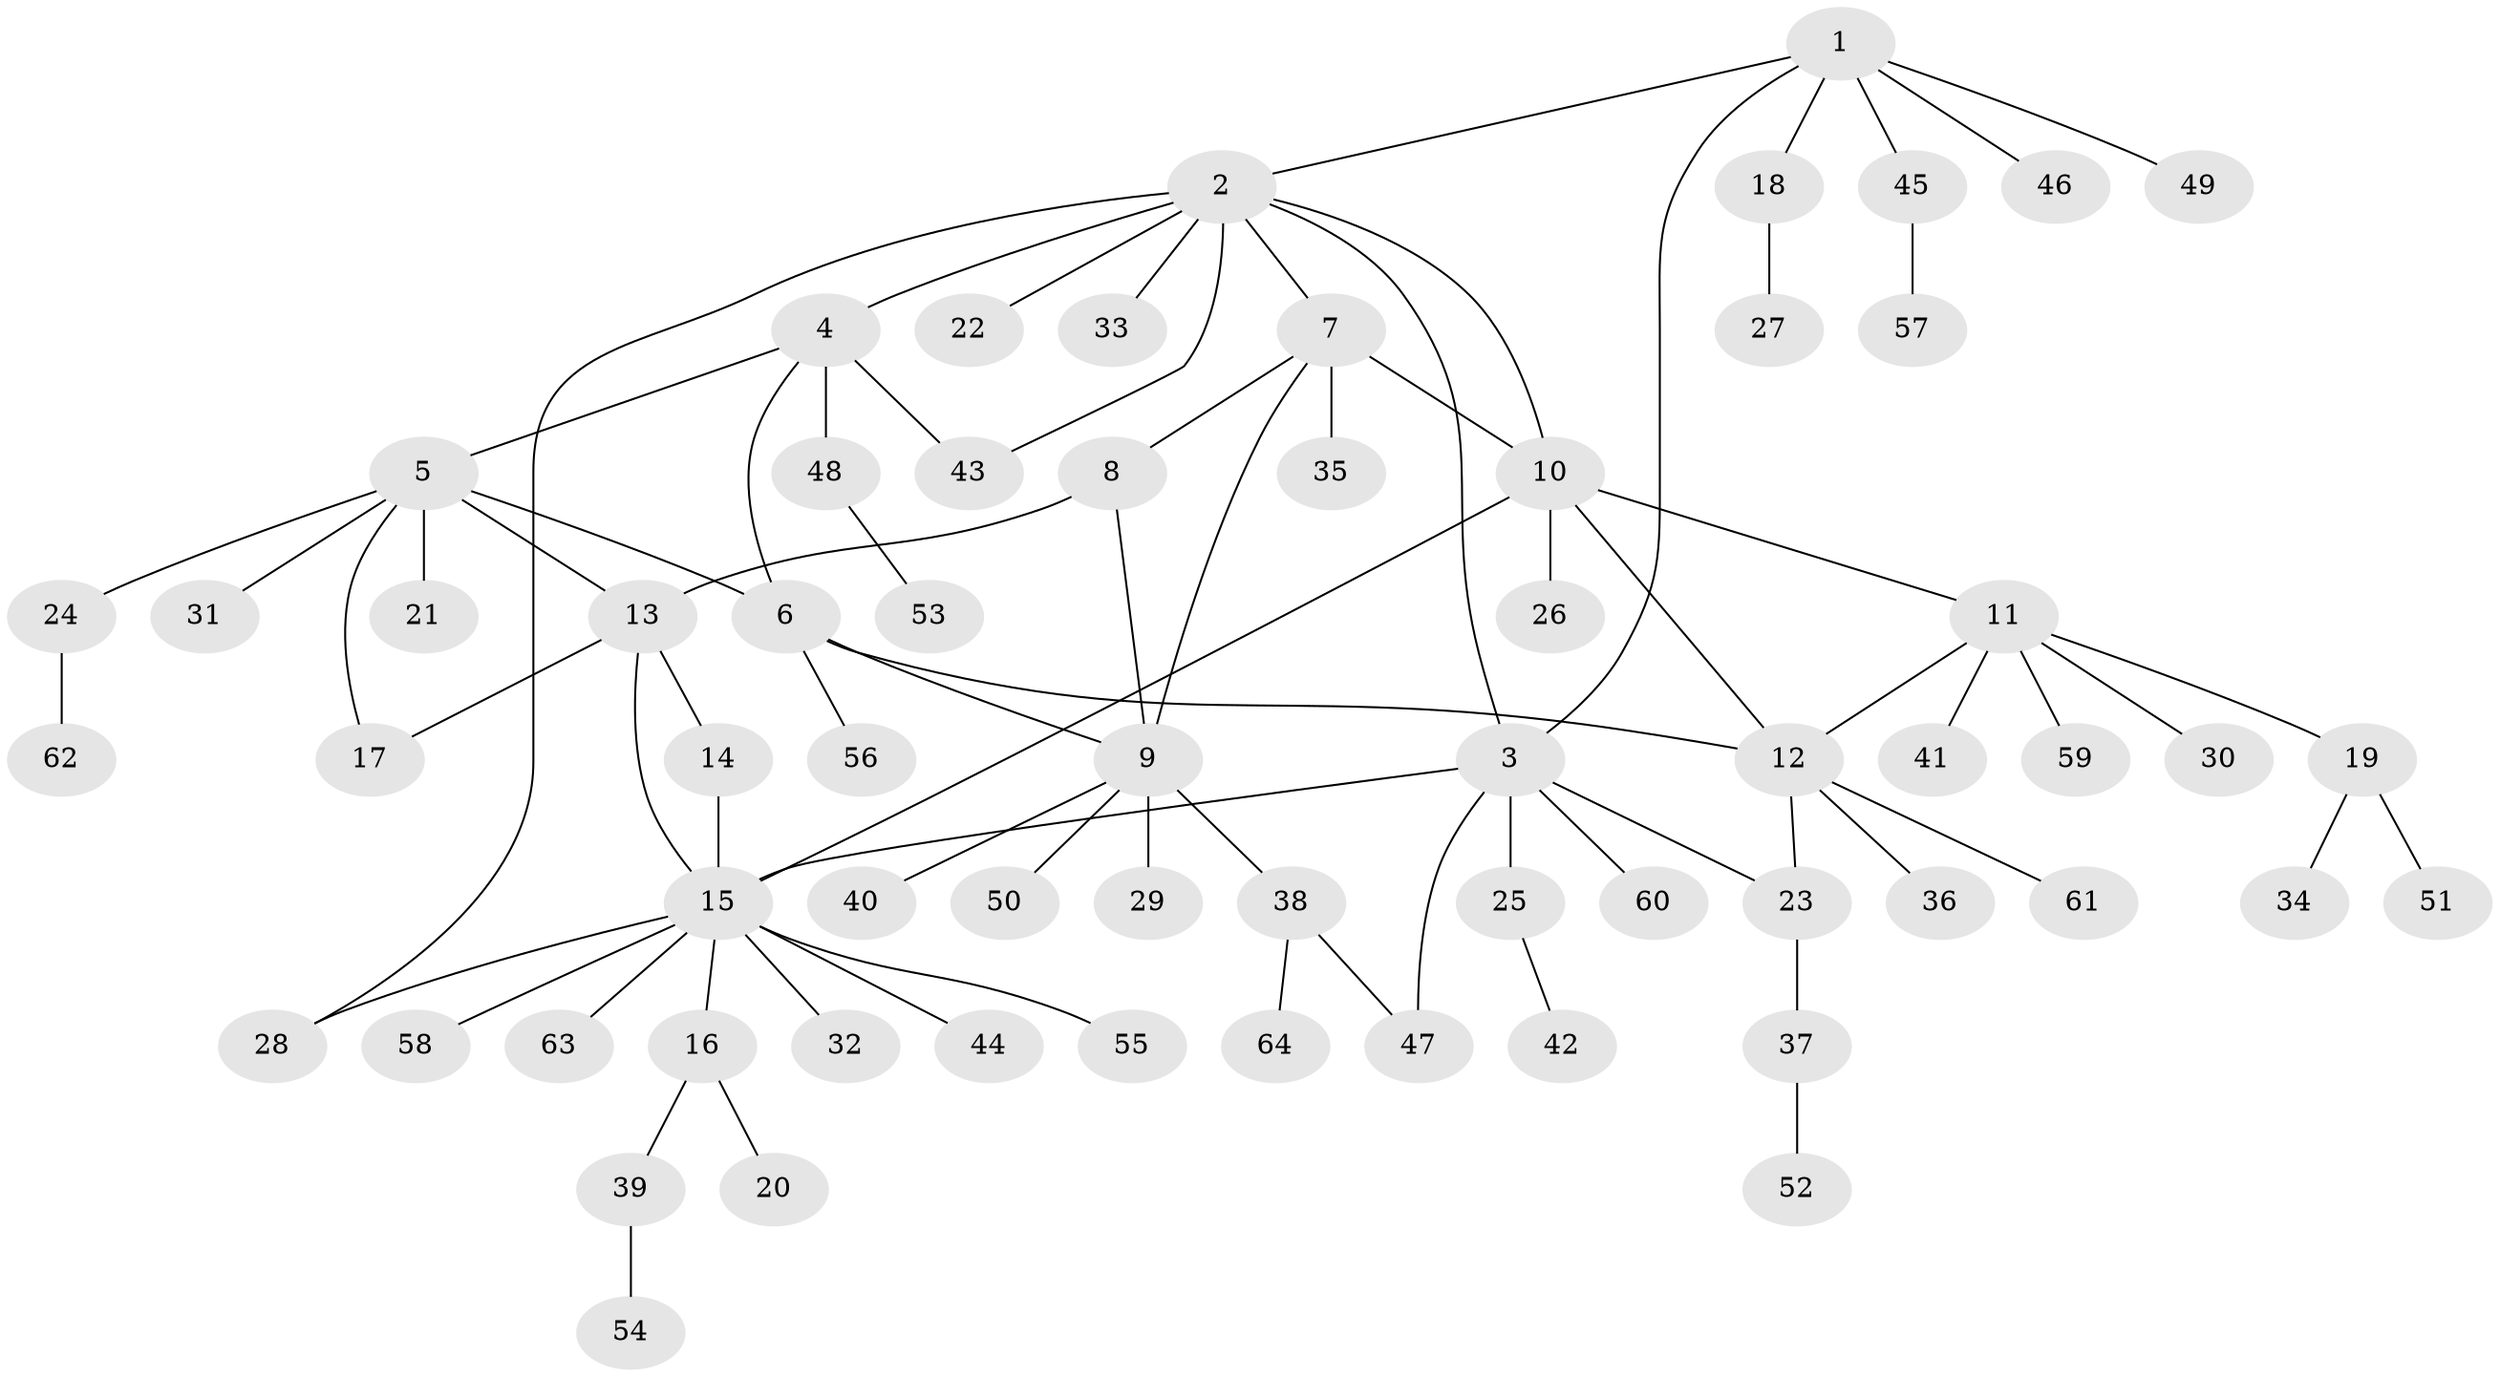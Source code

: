 // coarse degree distribution, {9: 0.05263157894736842, 4: 0.07894736842105263, 6: 0.02631578947368421, 3: 0.05263157894736842, 8: 0.02631578947368421, 12: 0.02631578947368421, 1: 0.631578947368421, 2: 0.10526315789473684}
// Generated by graph-tools (version 1.1) at 2025/19/03/04/25 18:19:32]
// undirected, 64 vertices, 79 edges
graph export_dot {
graph [start="1"]
  node [color=gray90,style=filled];
  1;
  2;
  3;
  4;
  5;
  6;
  7;
  8;
  9;
  10;
  11;
  12;
  13;
  14;
  15;
  16;
  17;
  18;
  19;
  20;
  21;
  22;
  23;
  24;
  25;
  26;
  27;
  28;
  29;
  30;
  31;
  32;
  33;
  34;
  35;
  36;
  37;
  38;
  39;
  40;
  41;
  42;
  43;
  44;
  45;
  46;
  47;
  48;
  49;
  50;
  51;
  52;
  53;
  54;
  55;
  56;
  57;
  58;
  59;
  60;
  61;
  62;
  63;
  64;
  1 -- 2;
  1 -- 3;
  1 -- 18;
  1 -- 45;
  1 -- 46;
  1 -- 49;
  2 -- 3;
  2 -- 4;
  2 -- 7;
  2 -- 10;
  2 -- 22;
  2 -- 28;
  2 -- 33;
  2 -- 43;
  3 -- 15;
  3 -- 23;
  3 -- 25;
  3 -- 47;
  3 -- 60;
  4 -- 5;
  4 -- 6;
  4 -- 43;
  4 -- 48;
  5 -- 6;
  5 -- 13;
  5 -- 17;
  5 -- 21;
  5 -- 24;
  5 -- 31;
  6 -- 9;
  6 -- 12;
  6 -- 56;
  7 -- 8;
  7 -- 9;
  7 -- 10;
  7 -- 35;
  8 -- 9;
  8 -- 13;
  9 -- 29;
  9 -- 38;
  9 -- 40;
  9 -- 50;
  10 -- 11;
  10 -- 12;
  10 -- 15;
  10 -- 26;
  11 -- 12;
  11 -- 19;
  11 -- 30;
  11 -- 41;
  11 -- 59;
  12 -- 23;
  12 -- 36;
  12 -- 61;
  13 -- 14;
  13 -- 15;
  13 -- 17;
  14 -- 15;
  15 -- 16;
  15 -- 28;
  15 -- 32;
  15 -- 44;
  15 -- 55;
  15 -- 58;
  15 -- 63;
  16 -- 20;
  16 -- 39;
  18 -- 27;
  19 -- 34;
  19 -- 51;
  23 -- 37;
  24 -- 62;
  25 -- 42;
  37 -- 52;
  38 -- 47;
  38 -- 64;
  39 -- 54;
  45 -- 57;
  48 -- 53;
}
